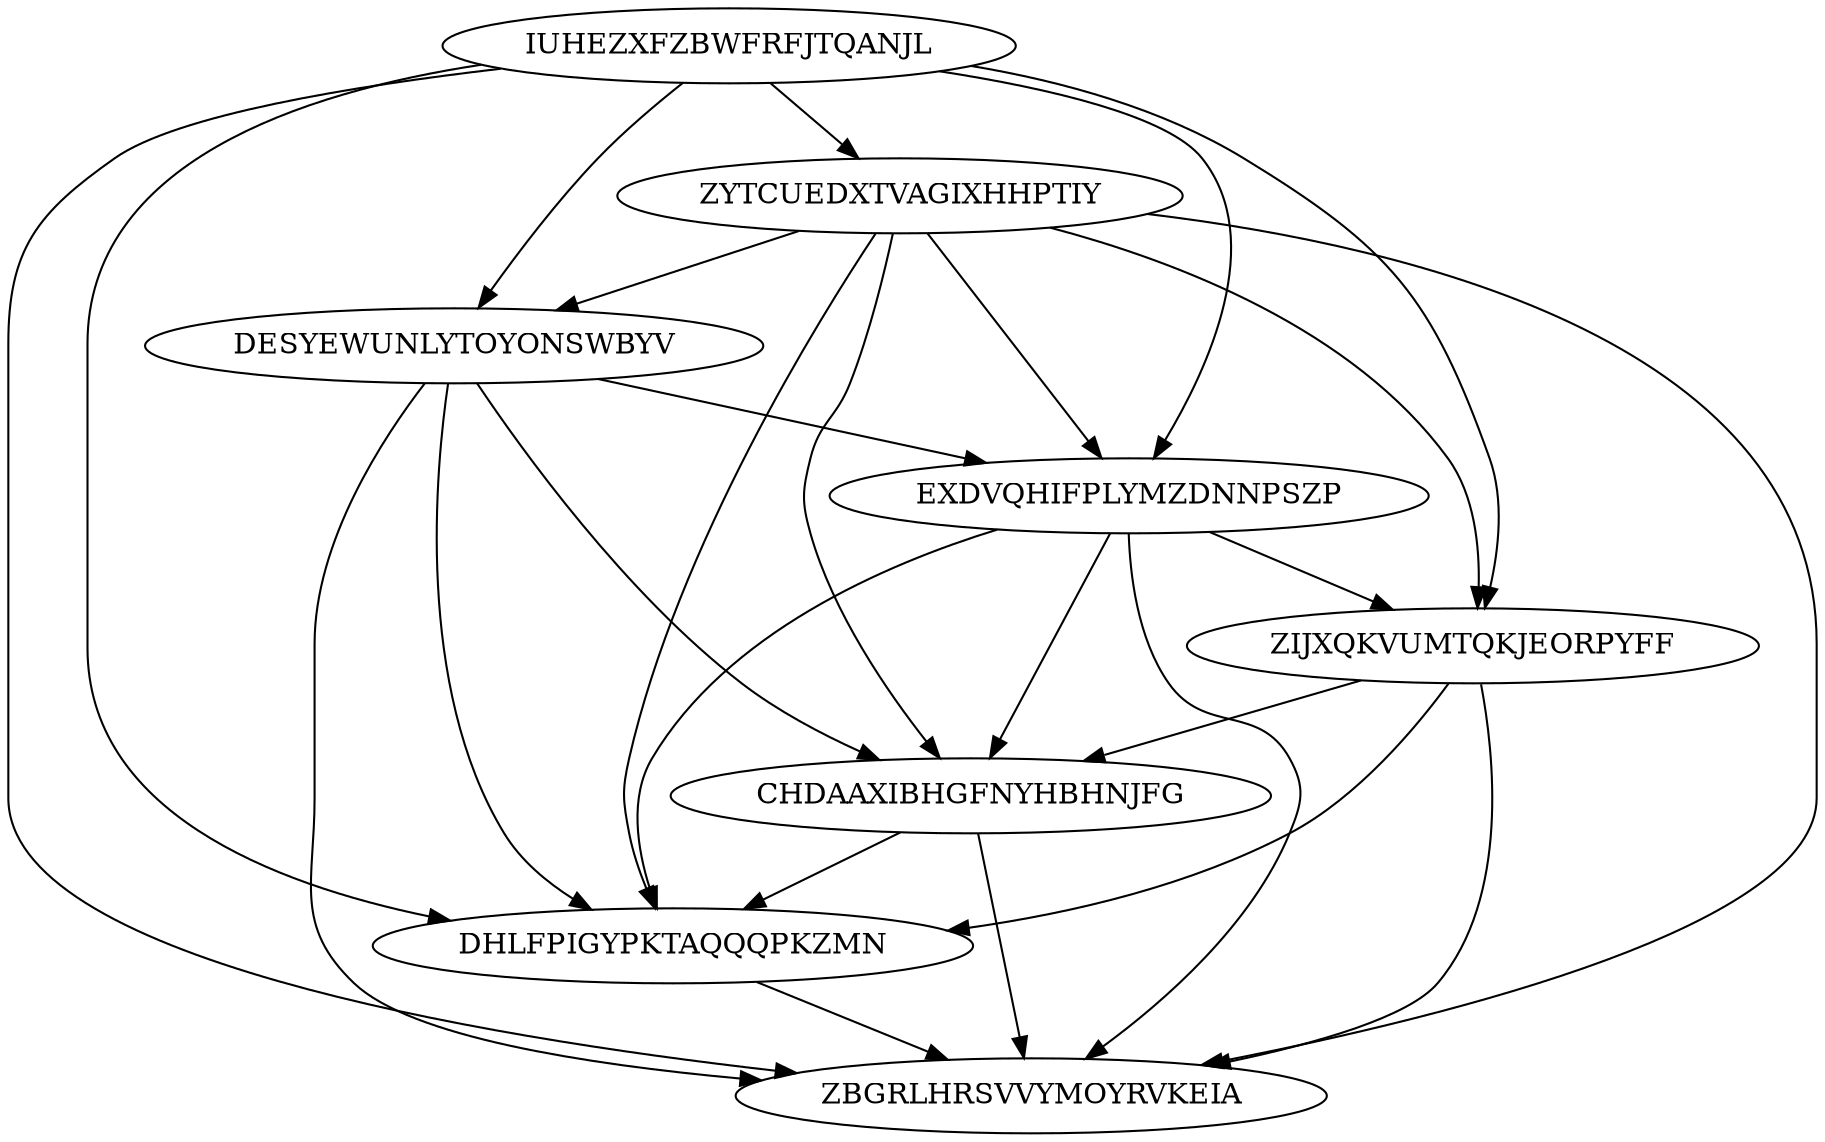 digraph "N8M26" {
	IUHEZXFZBWFRFJTQANJL			[Weight=15, Start=0, Processor=1];
	ZYTCUEDXTVAGIXHHPTIY			[Weight=19, Start=15, Processor=1];
	DESYEWUNLYTOYONSWBYV			[Weight=20, Start=34, Processor=1];
	EXDVQHIFPLYMZDNNPSZP			[Weight=19, Start=54, Processor=1];
	ZIJXQKVUMTQKJEORPYFF			[Weight=19, Start=73, Processor=1];
	CHDAAXIBHGFNYHBHNJFG			[Weight=17, Start=92, Processor=1];
	DHLFPIGYPKTAQQQPKZMN			[Weight=10, Start=109, Processor=1];
	ZBGRLHRSVVYMOYRVKEIA			[Weight=17, Start=119, Processor=1];
	DESYEWUNLYTOYONSWBYV -> EXDVQHIFPLYMZDNNPSZP		[Weight=10];
	DESYEWUNLYTOYONSWBYV -> DHLFPIGYPKTAQQQPKZMN		[Weight=10];
	CHDAAXIBHGFNYHBHNJFG -> ZBGRLHRSVVYMOYRVKEIA		[Weight=13];
	ZIJXQKVUMTQKJEORPYFF -> ZBGRLHRSVVYMOYRVKEIA		[Weight=10];
	DESYEWUNLYTOYONSWBYV -> CHDAAXIBHGFNYHBHNJFG		[Weight=13];
	ZYTCUEDXTVAGIXHHPTIY -> CHDAAXIBHGFNYHBHNJFG		[Weight=19];
	EXDVQHIFPLYMZDNNPSZP -> DHLFPIGYPKTAQQQPKZMN		[Weight=19];
	ZYTCUEDXTVAGIXHHPTIY -> ZBGRLHRSVVYMOYRVKEIA		[Weight=15];
	ZYTCUEDXTVAGIXHHPTIY -> DHLFPIGYPKTAQQQPKZMN		[Weight=18];
	IUHEZXFZBWFRFJTQANJL -> ZYTCUEDXTVAGIXHHPTIY		[Weight=15];
	IUHEZXFZBWFRFJTQANJL -> EXDVQHIFPLYMZDNNPSZP		[Weight=13];
	DESYEWUNLYTOYONSWBYV -> ZBGRLHRSVVYMOYRVKEIA		[Weight=10];
	ZIJXQKVUMTQKJEORPYFF -> CHDAAXIBHGFNYHBHNJFG		[Weight=15];
	EXDVQHIFPLYMZDNNPSZP -> ZIJXQKVUMTQKJEORPYFF		[Weight=11];
	IUHEZXFZBWFRFJTQANJL -> ZBGRLHRSVVYMOYRVKEIA		[Weight=10];
	IUHEZXFZBWFRFJTQANJL -> DHLFPIGYPKTAQQQPKZMN		[Weight=18];
	ZIJXQKVUMTQKJEORPYFF -> DHLFPIGYPKTAQQQPKZMN		[Weight=12];
	ZYTCUEDXTVAGIXHHPTIY -> EXDVQHIFPLYMZDNNPSZP		[Weight=10];
	IUHEZXFZBWFRFJTQANJL -> ZIJXQKVUMTQKJEORPYFF		[Weight=11];
	ZYTCUEDXTVAGIXHHPTIY -> DESYEWUNLYTOYONSWBYV		[Weight=18];
	ZYTCUEDXTVAGIXHHPTIY -> ZIJXQKVUMTQKJEORPYFF		[Weight=16];
	EXDVQHIFPLYMZDNNPSZP -> ZBGRLHRSVVYMOYRVKEIA		[Weight=10];
	DHLFPIGYPKTAQQQPKZMN -> ZBGRLHRSVVYMOYRVKEIA		[Weight=18];
	EXDVQHIFPLYMZDNNPSZP -> CHDAAXIBHGFNYHBHNJFG		[Weight=10];
	IUHEZXFZBWFRFJTQANJL -> DESYEWUNLYTOYONSWBYV		[Weight=12];
	CHDAAXIBHGFNYHBHNJFG -> DHLFPIGYPKTAQQQPKZMN		[Weight=20];
}
